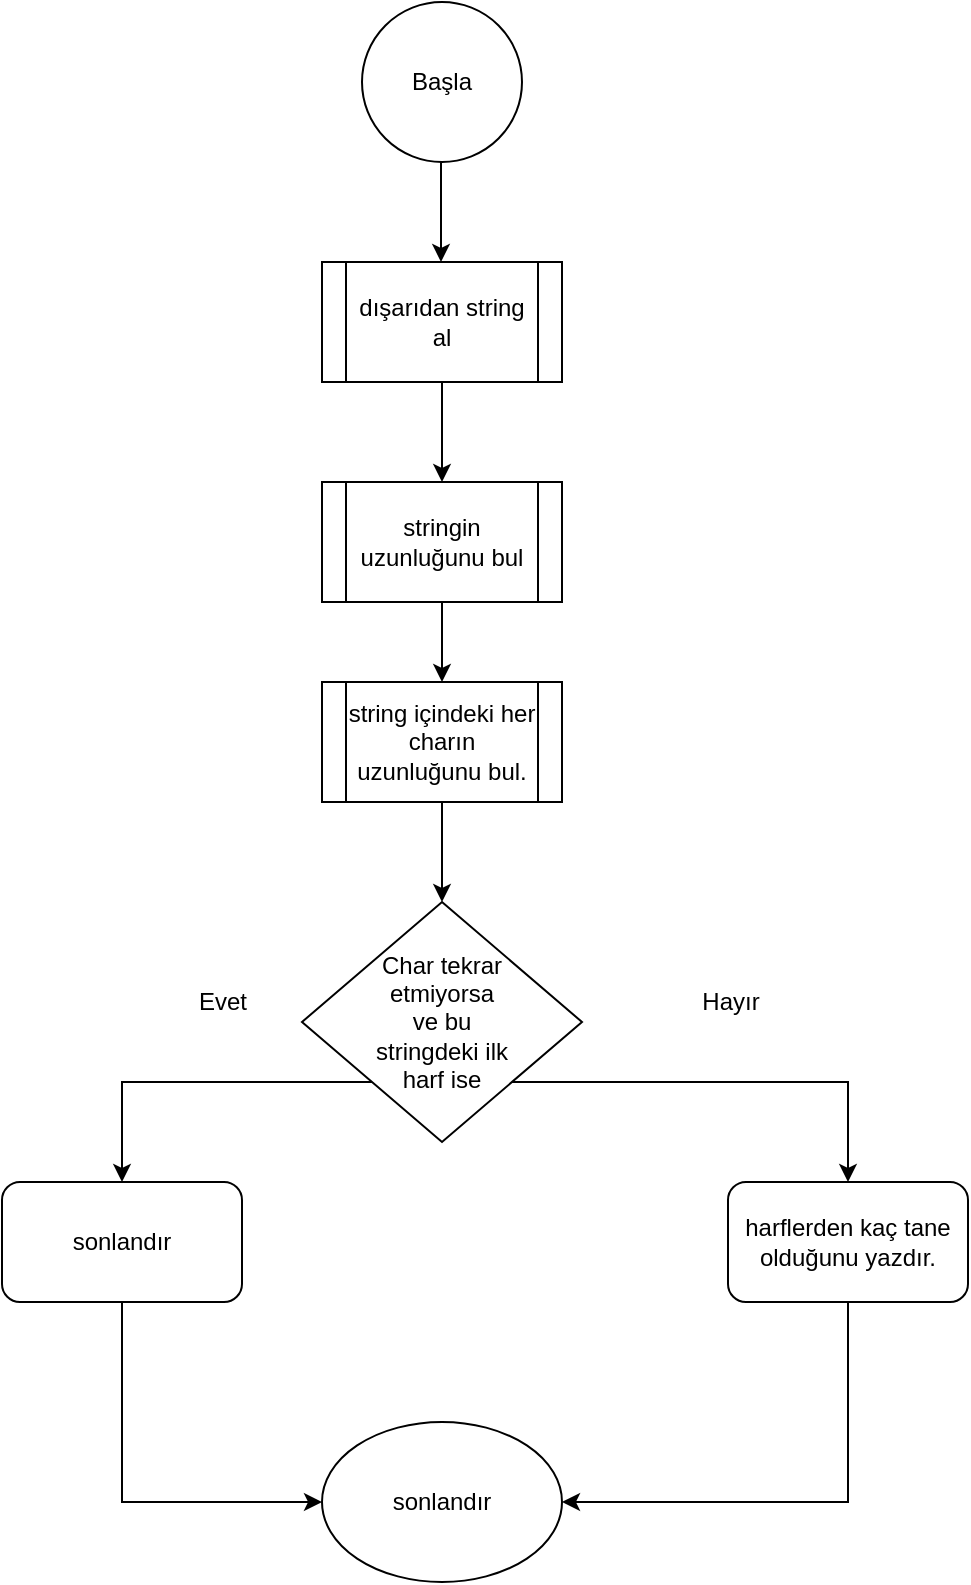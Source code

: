 <mxfile version="14.2.6" type="device"><diagram id="_T6S5xbBE4IABjrqe3r3" name="Page-1"><mxGraphModel dx="600" dy="335" grid="1" gridSize="10" guides="1" tooltips="1" connect="1" arrows="1" fold="1" page="1" pageScale="1" pageWidth="827" pageHeight="1169" math="0" shadow="0"><root><mxCell id="0"/><mxCell id="1" parent="0"/><mxCell id="z7spmFcm0WblWwjPA75F-1" value="Başla" style="ellipse;whiteSpace=wrap;html=1;aspect=fixed;" vertex="1" parent="1"><mxGeometry x="250" y="30" width="80" height="80" as="geometry"/></mxCell><mxCell id="z7spmFcm0WblWwjPA75F-2" value="" style="endArrow=classic;html=1;" edge="1" parent="1"><mxGeometry width="50" height="50" relative="1" as="geometry"><mxPoint x="289.5" y="110" as="sourcePoint"/><mxPoint x="289.5" y="160" as="targetPoint"/></mxGeometry></mxCell><mxCell id="z7spmFcm0WblWwjPA75F-8" style="edgeStyle=orthogonalEdgeStyle;rounded=0;orthogonalLoop=1;jettySize=auto;html=1;exitX=0.5;exitY=1;exitDx=0;exitDy=0;entryX=0.5;entryY=0;entryDx=0;entryDy=0;" edge="1" parent="1" source="z7spmFcm0WblWwjPA75F-4" target="z7spmFcm0WblWwjPA75F-5"><mxGeometry relative="1" as="geometry"/></mxCell><mxCell id="z7spmFcm0WblWwjPA75F-4" value="dışarıdan string al" style="shape=process;whiteSpace=wrap;html=1;backgroundOutline=1;" vertex="1" parent="1"><mxGeometry x="230" y="160" width="120" height="60" as="geometry"/></mxCell><mxCell id="z7spmFcm0WblWwjPA75F-10" style="edgeStyle=orthogonalEdgeStyle;rounded=0;orthogonalLoop=1;jettySize=auto;html=1;exitX=0.5;exitY=1;exitDx=0;exitDy=0;entryX=0.5;entryY=0;entryDx=0;entryDy=0;" edge="1" parent="1" source="z7spmFcm0WblWwjPA75F-5" target="z7spmFcm0WblWwjPA75F-9"><mxGeometry relative="1" as="geometry"/></mxCell><mxCell id="z7spmFcm0WblWwjPA75F-5" value="stringin uzunluğunu bul" style="shape=process;whiteSpace=wrap;html=1;backgroundOutline=1;" vertex="1" parent="1"><mxGeometry x="230" y="270" width="120" height="60" as="geometry"/></mxCell><mxCell id="z7spmFcm0WblWwjPA75F-12" style="edgeStyle=orthogonalEdgeStyle;rounded=0;orthogonalLoop=1;jettySize=auto;html=1;exitX=0.5;exitY=1;exitDx=0;exitDy=0;" edge="1" parent="1" source="z7spmFcm0WblWwjPA75F-9" target="z7spmFcm0WblWwjPA75F-11"><mxGeometry relative="1" as="geometry"/></mxCell><mxCell id="z7spmFcm0WblWwjPA75F-9" value="string içindeki her charın uzunluğunu bul." style="shape=process;whiteSpace=wrap;html=1;backgroundOutline=1;" vertex="1" parent="1"><mxGeometry x="230" y="370" width="120" height="60" as="geometry"/></mxCell><mxCell id="z7spmFcm0WblWwjPA75F-15" style="edgeStyle=orthogonalEdgeStyle;rounded=0;orthogonalLoop=1;jettySize=auto;html=1;exitX=1;exitY=1;exitDx=0;exitDy=0;entryX=0.5;entryY=0;entryDx=0;entryDy=0;" edge="1" parent="1" source="z7spmFcm0WblWwjPA75F-11" target="z7spmFcm0WblWwjPA75F-14"><mxGeometry relative="1" as="geometry"/></mxCell><mxCell id="z7spmFcm0WblWwjPA75F-16" style="edgeStyle=orthogonalEdgeStyle;rounded=0;orthogonalLoop=1;jettySize=auto;html=1;exitX=0;exitY=1;exitDx=0;exitDy=0;" edge="1" parent="1" source="z7spmFcm0WblWwjPA75F-11" target="z7spmFcm0WblWwjPA75F-13"><mxGeometry relative="1" as="geometry"/></mxCell><mxCell id="z7spmFcm0WblWwjPA75F-11" value="Char tekrar &lt;br&gt;etmiyorsa&lt;br&gt;ve bu &lt;br&gt;stringdeki ilk &lt;br&gt;harf ise" style="rhombus;whiteSpace=wrap;html=1;" vertex="1" parent="1"><mxGeometry x="220" y="480" width="140" height="120" as="geometry"/></mxCell><mxCell id="z7spmFcm0WblWwjPA75F-20" style="edgeStyle=orthogonalEdgeStyle;rounded=0;orthogonalLoop=1;jettySize=auto;html=1;exitX=0.5;exitY=1;exitDx=0;exitDy=0;entryX=0;entryY=0.5;entryDx=0;entryDy=0;" edge="1" parent="1" source="z7spmFcm0WblWwjPA75F-13" target="z7spmFcm0WblWwjPA75F-19"><mxGeometry relative="1" as="geometry"/></mxCell><mxCell id="z7spmFcm0WblWwjPA75F-13" value="sonlandır" style="rounded=1;whiteSpace=wrap;html=1;" vertex="1" parent="1"><mxGeometry x="70" y="620" width="120" height="60" as="geometry"/></mxCell><mxCell id="z7spmFcm0WblWwjPA75F-22" style="edgeStyle=orthogonalEdgeStyle;rounded=0;orthogonalLoop=1;jettySize=auto;html=1;exitX=0.5;exitY=1;exitDx=0;exitDy=0;entryX=1;entryY=0.5;entryDx=0;entryDy=0;" edge="1" parent="1" source="z7spmFcm0WblWwjPA75F-14" target="z7spmFcm0WblWwjPA75F-19"><mxGeometry relative="1" as="geometry"/></mxCell><mxCell id="z7spmFcm0WblWwjPA75F-14" value="harflerden kaç tane olduğunu yazdır." style="rounded=1;whiteSpace=wrap;html=1;" vertex="1" parent="1"><mxGeometry x="433" y="620" width="120" height="60" as="geometry"/></mxCell><mxCell id="z7spmFcm0WblWwjPA75F-17" value="Evet" style="text;html=1;align=center;verticalAlign=middle;resizable=0;points=[];autosize=1;" vertex="1" parent="1"><mxGeometry x="160" y="520" width="40" height="20" as="geometry"/></mxCell><mxCell id="z7spmFcm0WblWwjPA75F-18" value="Hayır" style="text;html=1;align=center;verticalAlign=middle;resizable=0;points=[];autosize=1;" vertex="1" parent="1"><mxGeometry x="414" y="520" width="40" height="20" as="geometry"/></mxCell><mxCell id="z7spmFcm0WblWwjPA75F-19" value="sonlandır" style="ellipse;whiteSpace=wrap;html=1;" vertex="1" parent="1"><mxGeometry x="230" y="740" width="120" height="80" as="geometry"/></mxCell></root></mxGraphModel></diagram></mxfile>